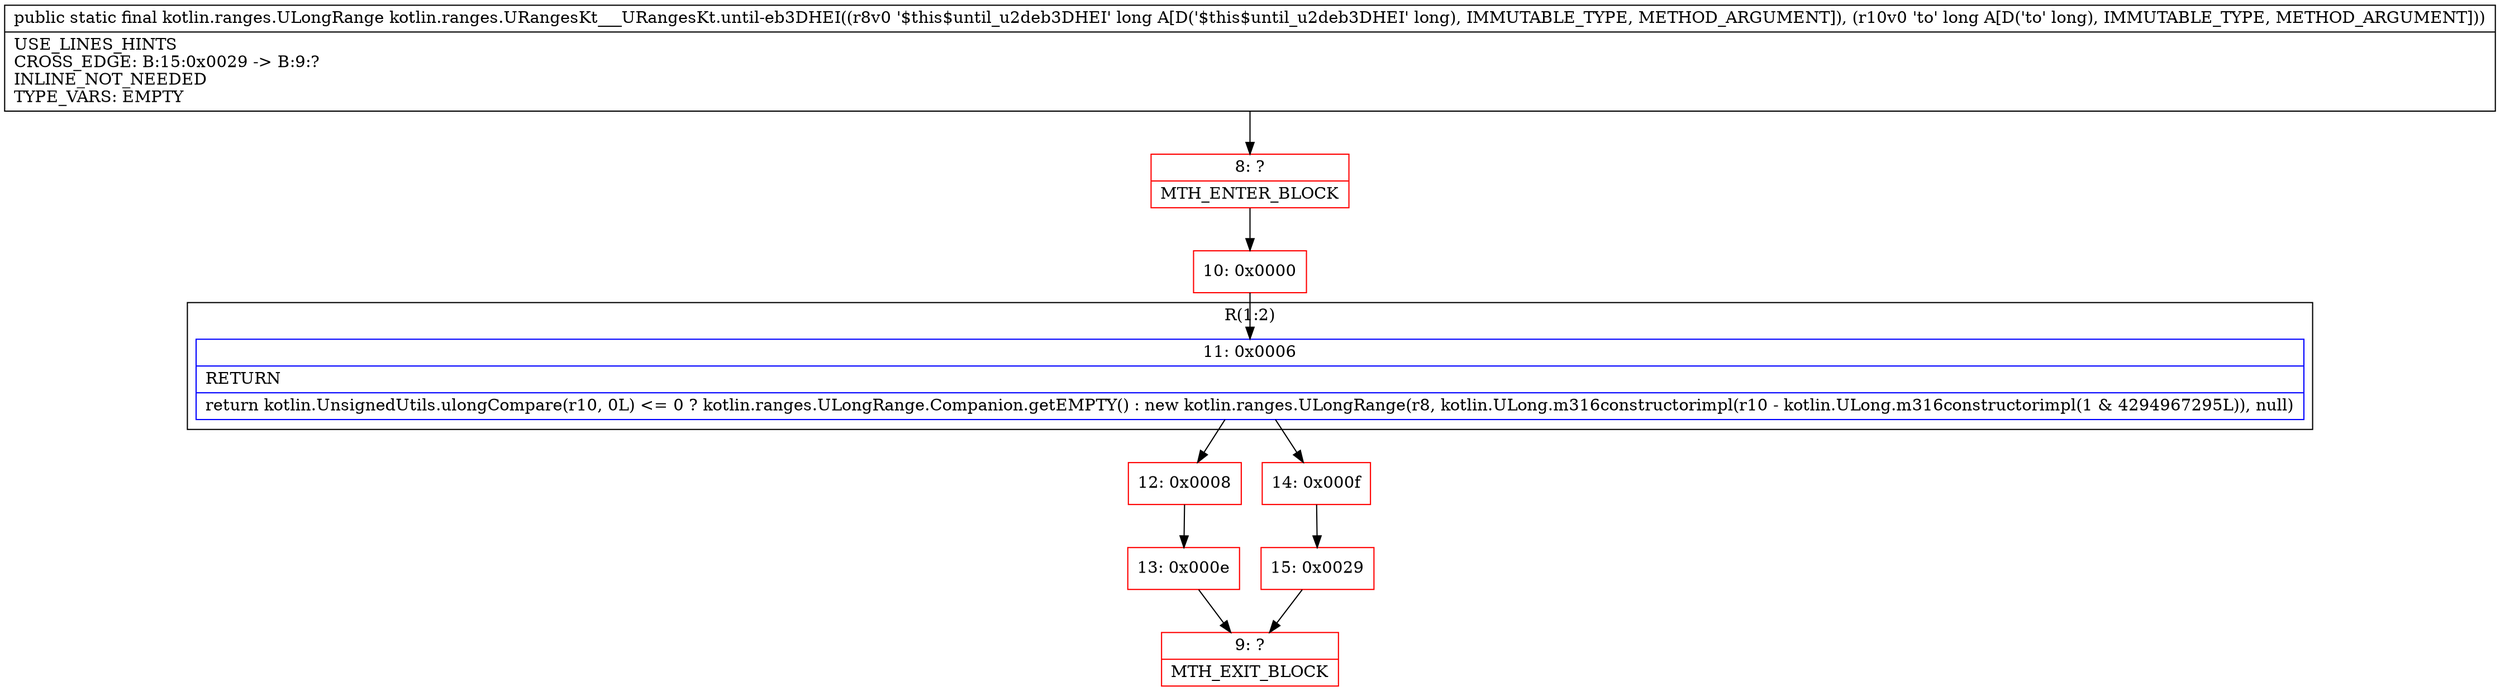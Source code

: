 digraph "CFG forkotlin.ranges.URangesKt___URangesKt.until\-eb3DHEI(JJ)Lkotlin\/ranges\/ULongRange;" {
subgraph cluster_Region_782000501 {
label = "R(1:2)";
node [shape=record,color=blue];
Node_11 [shape=record,label="{11\:\ 0x0006|RETURN\l|return kotlin.UnsignedUtils.ulongCompare(r10, 0L) \<= 0 ? kotlin.ranges.ULongRange.Companion.getEMPTY() : new kotlin.ranges.ULongRange(r8, kotlin.ULong.m316constructorimpl(r10 \- kotlin.ULong.m316constructorimpl(1 & 4294967295L)), null)\l}"];
}
Node_8 [shape=record,color=red,label="{8\:\ ?|MTH_ENTER_BLOCK\l}"];
Node_10 [shape=record,color=red,label="{10\:\ 0x0000}"];
Node_12 [shape=record,color=red,label="{12\:\ 0x0008}"];
Node_13 [shape=record,color=red,label="{13\:\ 0x000e}"];
Node_9 [shape=record,color=red,label="{9\:\ ?|MTH_EXIT_BLOCK\l}"];
Node_14 [shape=record,color=red,label="{14\:\ 0x000f}"];
Node_15 [shape=record,color=red,label="{15\:\ 0x0029}"];
MethodNode[shape=record,label="{public static final kotlin.ranges.ULongRange kotlin.ranges.URangesKt___URangesKt.until\-eb3DHEI((r8v0 '$this$until_u2deb3DHEI' long A[D('$this$until_u2deb3DHEI' long), IMMUTABLE_TYPE, METHOD_ARGUMENT]), (r10v0 'to' long A[D('to' long), IMMUTABLE_TYPE, METHOD_ARGUMENT]))  | USE_LINES_HINTS\lCROSS_EDGE: B:15:0x0029 \-\> B:9:?\lINLINE_NOT_NEEDED\lTYPE_VARS: EMPTY\l}"];
MethodNode -> Node_8;Node_11 -> Node_12;
Node_11 -> Node_14;
Node_8 -> Node_10;
Node_10 -> Node_11;
Node_12 -> Node_13;
Node_13 -> Node_9;
Node_14 -> Node_15;
Node_15 -> Node_9;
}

